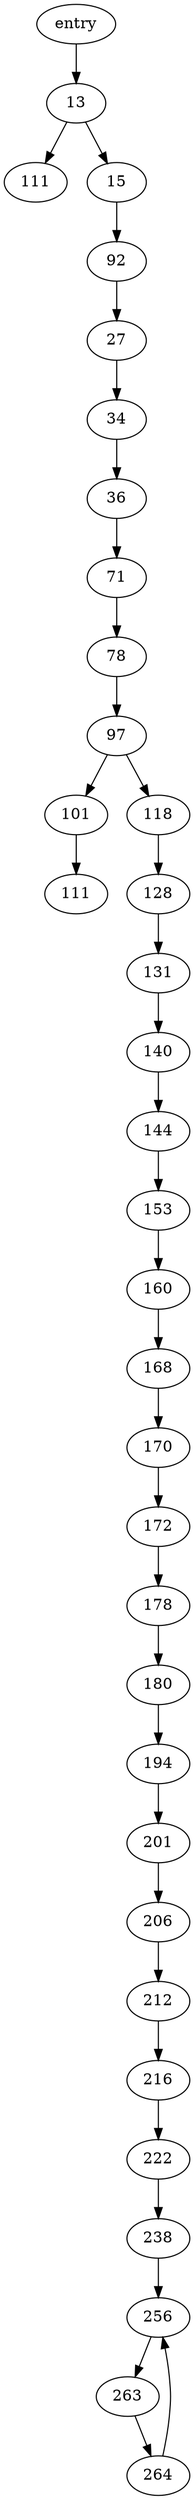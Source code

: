 digraph CFG {
    // Nodes
    node1 [label="entry"]
    node2 [label="111"]
    node3 [label="13"]
    node4 [label="15"]
    node5 [label="92"]
    node6 [label="27"]
    node7 [label="34"]
    node8 [label="36"]
    node9 [label="71"]
    node10 [label="78"]
    node11 [label="97"]
    node12 [label="101"]
    node13 [label="111"]
    node14 [label="118"]
    node15 [label="128"]
    node16 [label="131"]
    node17 [label="140"]
    node18 [label="144"]
    node19 [label="153"]
    node20 [label="160"]
    node21 [label="168"]
    node22 [label="170"]
    node23 [label="172"]
    node24 [label="178"]
    node25 [label="180"]
    node26 [label="194"]
    node27 [label="201"]
    node28 [label="206"]
    node29 [label="212"]
    node30 [label="216"]
    node31 [label="222"]
    node32 [label="238"]
    node33 [label="256"]
    node34 [label="263"]
    node35 [label="264"]

    // Edges
    node1 -> node3
    node3 -> node2
    node3 -> node4
    node4 -> node5
    node5 -> node6
    node6 -> node7
    node7 -> node8
    node8 -> node9
    node9 -> node10
    node10 -> node11
    node11 -> node12
    node12 -> node13
    node11 -> node14
    node14 -> node15
    node15 -> node16
    node16 -> node17
    node17 -> node18
    node18 -> node19
    node19 -> node20
    node20 -> node21
    node21 -> node22
    node22 -> node23
    node23 -> node24
    node24 -> node25
    node25 -> node26
    node26 -> node27
    node27 -> node28
    node28 -> node29
    node29 -> node30
    node30 -> node31
    node31 -> node32
    node32 -> node33
    node33 -> node34
    node34 -> node35
    node35 -> node33
}